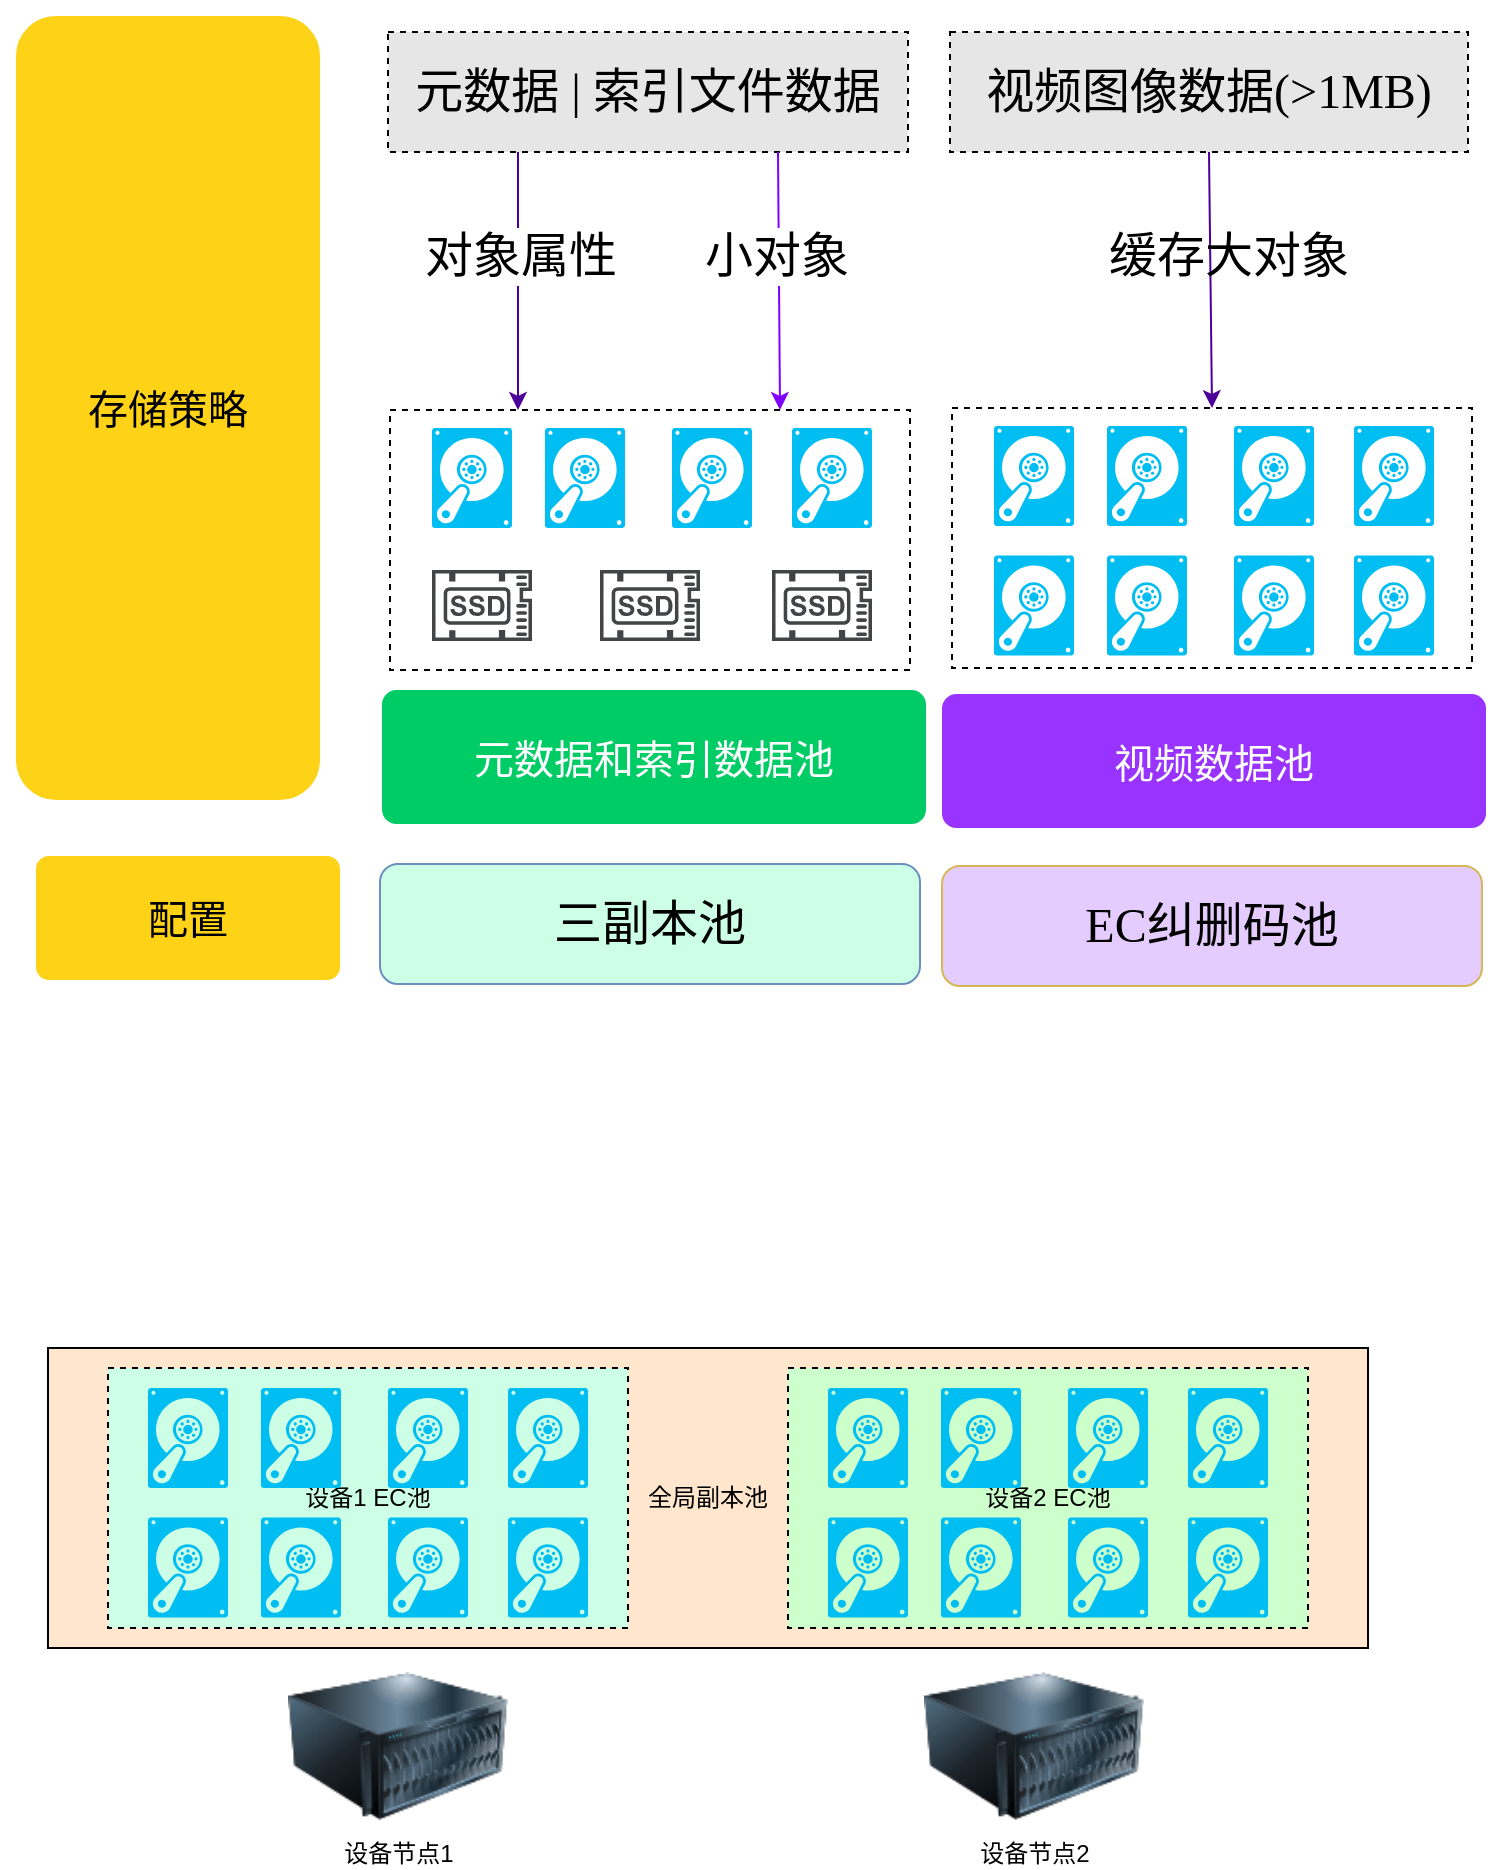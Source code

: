 <mxfile version="16.6.1" type="github">
  <diagram name="Page-1" id="12e1b939-464a-85fe-373e-61e167be1490">
    <mxGraphModel dx="1221" dy="616" grid="1" gridSize="10" guides="1" tooltips="1" connect="1" arrows="1" fold="1" page="1" pageScale="1.5" pageWidth="1169" pageHeight="826" background="none" math="0" shadow="0">
      <root>
        <mxCell id="0" />
        <mxCell id="1" parent="0" />
        <mxCell id="upi890UawkTOX7c28CoJ-33" value="全局副本池" style="rounded=0;whiteSpace=wrap;html=1;fillColor=#FFE6CC;" parent="1" vertex="1">
          <mxGeometry x="310" y="1700" width="660" height="150" as="geometry" />
        </mxCell>
        <mxCell id="upi890UawkTOX7c28CoJ-28" value="&lt;span&gt;设备2 EC池&lt;/span&gt;" style="rounded=0;whiteSpace=wrap;html=1;dashed=1;fillColor=#CCFFCC;" parent="1" vertex="1">
          <mxGeometry x="680" y="1710" width="260" height="130" as="geometry" />
        </mxCell>
        <mxCell id="VNs2b5MQoNy6hIIXQ_d6-4" value="" style="rounded=0;whiteSpace=wrap;html=1;dashed=1;" parent="1" vertex="1">
          <mxGeometry x="481" y="1231" width="260" height="130" as="geometry" />
        </mxCell>
        <mxCell id="VNs2b5MQoNy6hIIXQ_d6-1" value="存储策略" style="whiteSpace=wrap;html=1;rounded=1;shadow=0;strokeWidth=8;fontSize=20;align=center;fillColor=#FED217;strokeColor=#FFFFFF;" parent="1" vertex="1">
          <mxGeometry x="290" y="1030" width="160" height="400" as="geometry" />
        </mxCell>
        <mxCell id="VNs2b5MQoNy6hIIXQ_d6-2" value="&lt;font face=&quot;Times New Roman&quot; style=&quot;font-size: 24px&quot;&gt;三副本池&lt;/font&gt;" style="rounded=1;whiteSpace=wrap;html=1;fillColor=#CCFFE6;strokeColor=#6c8ebf;" parent="1" vertex="1">
          <mxGeometry x="476" y="1458" width="270" height="60" as="geometry" />
        </mxCell>
        <mxCell id="VNs2b5MQoNy6hIIXQ_d6-3" value="" style="verticalLabelPosition=bottom;html=1;verticalAlign=top;align=center;strokeColor=none;fillColor=#00BEF2;shape=mxgraph.azure.vhd;pointerEvents=1;" parent="1" vertex="1">
          <mxGeometry x="502" y="1240" width="40" height="50" as="geometry" />
        </mxCell>
        <mxCell id="VNs2b5MQoNy6hIIXQ_d6-5" value="" style="verticalLabelPosition=bottom;html=1;verticalAlign=top;align=center;strokeColor=none;fillColor=#00BEF2;shape=mxgraph.azure.vhd;pointerEvents=1;" parent="1" vertex="1">
          <mxGeometry x="558.5" y="1240" width="40" height="50" as="geometry" />
        </mxCell>
        <mxCell id="VNs2b5MQoNy6hIIXQ_d6-6" value="" style="verticalLabelPosition=bottom;html=1;verticalAlign=top;align=center;strokeColor=none;fillColor=#00BEF2;shape=mxgraph.azure.vhd;pointerEvents=1;" parent="1" vertex="1">
          <mxGeometry x="622" y="1240" width="40" height="50" as="geometry" />
        </mxCell>
        <mxCell id="VNs2b5MQoNy6hIIXQ_d6-7" value="" style="verticalLabelPosition=bottom;html=1;verticalAlign=top;align=center;strokeColor=none;fillColor=#00BEF2;shape=mxgraph.azure.vhd;pointerEvents=1;" parent="1" vertex="1">
          <mxGeometry x="682" y="1240" width="40" height="50" as="geometry" />
        </mxCell>
        <mxCell id="VNs2b5MQoNy6hIIXQ_d6-13" value="" style="sketch=0;pointerEvents=1;shadow=0;dashed=0;html=1;strokeColor=none;fillColor=#434445;aspect=fixed;labelPosition=center;verticalLabelPosition=bottom;verticalAlign=top;align=center;outlineConnect=0;shape=mxgraph.vvd.ssd;" parent="1" vertex="1">
          <mxGeometry x="502" y="1311" width="50" height="35.5" as="geometry" />
        </mxCell>
        <mxCell id="VNs2b5MQoNy6hIIXQ_d6-14" value="" style="sketch=0;pointerEvents=1;shadow=0;dashed=0;html=1;strokeColor=none;fillColor=#434445;aspect=fixed;labelPosition=center;verticalLabelPosition=bottom;verticalAlign=top;align=center;outlineConnect=0;shape=mxgraph.vvd.ssd;" parent="1" vertex="1">
          <mxGeometry x="586" y="1311" width="50" height="35.5" as="geometry" />
        </mxCell>
        <mxCell id="VNs2b5MQoNy6hIIXQ_d6-15" value="" style="sketch=0;pointerEvents=1;shadow=0;dashed=0;html=1;strokeColor=none;fillColor=#434445;aspect=fixed;labelPosition=center;verticalLabelPosition=bottom;verticalAlign=top;align=center;outlineConnect=0;shape=mxgraph.vvd.ssd;" parent="1" vertex="1">
          <mxGeometry x="672" y="1311" width="50" height="35.5" as="geometry" />
        </mxCell>
        <mxCell id="VNs2b5MQoNy6hIIXQ_d6-18" value="&lt;font color=&quot;#ffffff&quot;&gt;元数据和索引数据池&lt;/font&gt;" style="whiteSpace=wrap;html=1;rounded=1;shadow=0;strokeWidth=8;fontSize=20;align=center;fillColor=#00CC66;strokeColor=#FFFFFF;rotation=0;direction=west;" parent="1" vertex="1">
          <mxGeometry x="473" y="1367" width="280" height="75" as="geometry" />
        </mxCell>
        <mxCell id="VNs2b5MQoNy6hIIXQ_d6-19" value="配置" style="whiteSpace=wrap;html=1;rounded=1;shadow=0;strokeWidth=8;fontSize=20;align=center;fillColor=#FED217;strokeColor=#FFFFFF;" parent="1" vertex="1">
          <mxGeometry x="300" y="1450" width="160" height="70" as="geometry" />
        </mxCell>
        <mxCell id="VNs2b5MQoNy6hIIXQ_d6-20" value="&lt;font face=&quot;Times New Roman&quot;&gt;&lt;span style=&quot;font-size: 24px&quot;&gt;EC纠删码池&lt;/span&gt;&lt;/font&gt;" style="rounded=1;whiteSpace=wrap;html=1;fillColor=#E5CCFF;strokeColor=#d6b656;" parent="1" vertex="1">
          <mxGeometry x="757" y="1459" width="270" height="60" as="geometry" />
        </mxCell>
        <mxCell id="VNs2b5MQoNy6hIIXQ_d6-29" value="" style="rounded=0;whiteSpace=wrap;html=1;dashed=1;" parent="1" vertex="1">
          <mxGeometry x="762" y="1230" width="260" height="130" as="geometry" />
        </mxCell>
        <mxCell id="VNs2b5MQoNy6hIIXQ_d6-30" value="" style="verticalLabelPosition=bottom;html=1;verticalAlign=top;align=center;strokeColor=none;fillColor=#00BEF2;shape=mxgraph.azure.vhd;pointerEvents=1;" parent="1" vertex="1">
          <mxGeometry x="783" y="1239" width="40" height="50" as="geometry" />
        </mxCell>
        <mxCell id="VNs2b5MQoNy6hIIXQ_d6-31" value="" style="verticalLabelPosition=bottom;html=1;verticalAlign=top;align=center;strokeColor=none;fillColor=#00BEF2;shape=mxgraph.azure.vhd;pointerEvents=1;" parent="1" vertex="1">
          <mxGeometry x="839.5" y="1239" width="40" height="50" as="geometry" />
        </mxCell>
        <mxCell id="VNs2b5MQoNy6hIIXQ_d6-32" value="" style="verticalLabelPosition=bottom;html=1;verticalAlign=top;align=center;strokeColor=none;fillColor=#00BEF2;shape=mxgraph.azure.vhd;pointerEvents=1;" parent="1" vertex="1">
          <mxGeometry x="903" y="1239" width="40" height="50" as="geometry" />
        </mxCell>
        <mxCell id="VNs2b5MQoNy6hIIXQ_d6-33" value="" style="verticalLabelPosition=bottom;html=1;verticalAlign=top;align=center;strokeColor=none;fillColor=#00BEF2;shape=mxgraph.azure.vhd;pointerEvents=1;" parent="1" vertex="1">
          <mxGeometry x="963" y="1239" width="40" height="50" as="geometry" />
        </mxCell>
        <mxCell id="VNs2b5MQoNy6hIIXQ_d6-37" value="" style="verticalLabelPosition=bottom;html=1;verticalAlign=top;align=center;strokeColor=none;fillColor=#00BEF2;shape=mxgraph.azure.vhd;pointerEvents=1;" parent="1" vertex="1">
          <mxGeometry x="783" y="1303.75" width="40" height="50" as="geometry" />
        </mxCell>
        <mxCell id="VNs2b5MQoNy6hIIXQ_d6-38" value="" style="verticalLabelPosition=bottom;html=1;verticalAlign=top;align=center;strokeColor=none;fillColor=#00BEF2;shape=mxgraph.azure.vhd;pointerEvents=1;" parent="1" vertex="1">
          <mxGeometry x="839.5" y="1303.75" width="40" height="50" as="geometry" />
        </mxCell>
        <mxCell id="VNs2b5MQoNy6hIIXQ_d6-39" value="" style="verticalLabelPosition=bottom;html=1;verticalAlign=top;align=center;strokeColor=none;fillColor=#00BEF2;shape=mxgraph.azure.vhd;pointerEvents=1;" parent="1" vertex="1">
          <mxGeometry x="903" y="1303.75" width="40" height="50" as="geometry" />
        </mxCell>
        <mxCell id="VNs2b5MQoNy6hIIXQ_d6-40" value="" style="verticalLabelPosition=bottom;html=1;verticalAlign=top;align=center;strokeColor=none;fillColor=#00BEF2;shape=mxgraph.azure.vhd;pointerEvents=1;" parent="1" vertex="1">
          <mxGeometry x="963" y="1303.75" width="40" height="50" as="geometry" />
        </mxCell>
        <mxCell id="VNs2b5MQoNy6hIIXQ_d6-41" value="&lt;font color=&quot;#ffffff&quot;&gt;视频数据池&lt;/font&gt;" style="whiteSpace=wrap;html=1;rounded=1;shadow=0;strokeWidth=8;fontSize=20;align=center;fillColor=#9933FF;strokeColor=#FFFFFF;rotation=0;direction=west;" parent="1" vertex="1">
          <mxGeometry x="753" y="1369" width="280" height="75" as="geometry" />
        </mxCell>
        <mxCell id="VNs2b5MQoNy6hIIXQ_d6-42" value="&lt;font color=&quot;#000000&quot;&gt;元数据 |&amp;nbsp;索引文件数据&lt;/font&gt;" style="rounded=0;whiteSpace=wrap;html=1;dashed=1;fontFamily=Times New Roman;fontSize=24;fontColor=#FFFFFF;fillColor=#E6E6E6;" parent="1" vertex="1">
          <mxGeometry x="480" y="1042" width="260" height="60" as="geometry" />
        </mxCell>
        <mxCell id="VNs2b5MQoNy6hIIXQ_d6-43" value="&lt;font color=&quot;#000000&quot;&gt;视频图像数据(&amp;gt;1MB)&lt;/font&gt;" style="rounded=0;whiteSpace=wrap;html=1;dashed=1;fontFamily=Times New Roman;fontSize=24;fontColor=#FFFFFF;fillColor=#E6E6E6;" parent="1" vertex="1">
          <mxGeometry x="761" y="1042" width="259" height="60" as="geometry" />
        </mxCell>
        <mxCell id="VNs2b5MQoNy6hIIXQ_d6-44" value="" style="endArrow=classic;html=1;rounded=0;fontFamily=Times New Roman;fontSize=24;fontColor=#000000;entryX=0.25;entryY=0;entryDx=0;entryDy=0;strokeColor=#4C0099;" parent="1" edge="1">
          <mxGeometry width="50" height="50" relative="1" as="geometry">
            <mxPoint x="545" y="1102" as="sourcePoint" />
            <mxPoint x="545" y="1231" as="targetPoint" />
          </mxGeometry>
        </mxCell>
        <mxCell id="VNs2b5MQoNy6hIIXQ_d6-45" value="对象属性" style="edgeLabel;html=1;align=center;verticalAlign=middle;resizable=0;points=[];fontSize=24;fontFamily=Times New Roman;fontColor=#000000;" parent="VNs2b5MQoNy6hIIXQ_d6-44" vertex="1" connectable="0">
          <mxGeometry x="-0.553" y="2" relative="1" as="geometry">
            <mxPoint x="-1" y="23" as="offset" />
          </mxGeometry>
        </mxCell>
        <mxCell id="VNs2b5MQoNy6hIIXQ_d6-46" value="" style="endArrow=classic;html=1;rounded=0;fontFamily=Times New Roman;fontSize=24;fontColor=#000000;exitX=0.75;exitY=1;exitDx=0;exitDy=0;entryX=0.75;entryY=0;entryDx=0;entryDy=0;strokeColor=#7F00FF;" parent="1" source="VNs2b5MQoNy6hIIXQ_d6-42" target="VNs2b5MQoNy6hIIXQ_d6-4" edge="1">
          <mxGeometry width="50" height="50" relative="1" as="geometry">
            <mxPoint x="450" y="1740" as="sourcePoint" />
            <mxPoint x="500" y="1690" as="targetPoint" />
          </mxGeometry>
        </mxCell>
        <mxCell id="VNs2b5MQoNy6hIIXQ_d6-47" value="小对象" style="edgeLabel;html=1;align=center;verticalAlign=middle;resizable=0;points=[];fontSize=24;fontFamily=Times New Roman;fontColor=#000000;" parent="VNs2b5MQoNy6hIIXQ_d6-46" vertex="1" connectable="0">
          <mxGeometry x="-0.337" y="-2" relative="1" as="geometry">
            <mxPoint y="9" as="offset" />
          </mxGeometry>
        </mxCell>
        <mxCell id="VNs2b5MQoNy6hIIXQ_d6-48" value="" style="endArrow=classic;html=1;rounded=0;fontFamily=Times New Roman;fontSize=24;fontColor=#000000;strokeColor=#4C0099;exitX=0.5;exitY=1;exitDx=0;exitDy=0;entryX=0.5;entryY=0;entryDx=0;entryDy=0;" parent="1" source="VNs2b5MQoNy6hIIXQ_d6-43" target="VNs2b5MQoNy6hIIXQ_d6-29" edge="1">
          <mxGeometry width="50" height="50" relative="1" as="geometry">
            <mxPoint x="1100" y="1270" as="sourcePoint" />
            <mxPoint x="1150" y="1220" as="targetPoint" />
          </mxGeometry>
        </mxCell>
        <mxCell id="VNs2b5MQoNy6hIIXQ_d6-49" value="缓存大对象" style="text;html=1;align=center;verticalAlign=middle;resizable=0;points=[];autosize=1;strokeColor=none;fillColor=none;fontSize=24;fontFamily=Times New Roman;fontColor=#000000;" parent="1" vertex="1">
          <mxGeometry x="830" y="1139" width="140" height="30" as="geometry" />
        </mxCell>
        <mxCell id="upi890UawkTOX7c28CoJ-10" value="设备1 EC池" style="rounded=0;whiteSpace=wrap;html=1;dashed=1;fillColor=#CCFFE6;" parent="1" vertex="1">
          <mxGeometry x="340" y="1710" width="260" height="130" as="geometry" />
        </mxCell>
        <mxCell id="upi890UawkTOX7c28CoJ-11" value="" style="verticalLabelPosition=bottom;html=1;verticalAlign=top;align=center;strokeColor=none;fillColor=#00BEF2;shape=mxgraph.azure.vhd;pointerEvents=1;" parent="1" vertex="1">
          <mxGeometry x="360" y="1720" width="40" height="50" as="geometry" />
        </mxCell>
        <mxCell id="upi890UawkTOX7c28CoJ-12" value="" style="verticalLabelPosition=bottom;html=1;verticalAlign=top;align=center;strokeColor=none;fillColor=#00BEF2;shape=mxgraph.azure.vhd;pointerEvents=1;" parent="1" vertex="1">
          <mxGeometry x="416.5" y="1720" width="40" height="50" as="geometry" />
        </mxCell>
        <mxCell id="upi890UawkTOX7c28CoJ-13" value="" style="verticalLabelPosition=bottom;html=1;verticalAlign=top;align=center;strokeColor=none;fillColor=#00BEF2;shape=mxgraph.azure.vhd;pointerEvents=1;" parent="1" vertex="1">
          <mxGeometry x="480" y="1720" width="40" height="50" as="geometry" />
        </mxCell>
        <mxCell id="upi890UawkTOX7c28CoJ-14" value="" style="verticalLabelPosition=bottom;html=1;verticalAlign=top;align=center;strokeColor=none;fillColor=#00BEF2;shape=mxgraph.azure.vhd;pointerEvents=1;" parent="1" vertex="1">
          <mxGeometry x="540" y="1720" width="40" height="50" as="geometry" />
        </mxCell>
        <mxCell id="upi890UawkTOX7c28CoJ-15" value="" style="verticalLabelPosition=bottom;html=1;verticalAlign=top;align=center;strokeColor=none;fillColor=#00BEF2;shape=mxgraph.azure.vhd;pointerEvents=1;" parent="1" vertex="1">
          <mxGeometry x="360" y="1784.75" width="40" height="50" as="geometry" />
        </mxCell>
        <mxCell id="upi890UawkTOX7c28CoJ-16" value="" style="verticalLabelPosition=bottom;html=1;verticalAlign=top;align=center;strokeColor=none;fillColor=#00BEF2;shape=mxgraph.azure.vhd;pointerEvents=1;" parent="1" vertex="1">
          <mxGeometry x="416.5" y="1784.75" width="40" height="50" as="geometry" />
        </mxCell>
        <mxCell id="upi890UawkTOX7c28CoJ-17" value="" style="verticalLabelPosition=bottom;html=1;verticalAlign=top;align=center;strokeColor=none;fillColor=#00BEF2;shape=mxgraph.azure.vhd;pointerEvents=1;" parent="1" vertex="1">
          <mxGeometry x="480" y="1784.75" width="40" height="50" as="geometry" />
        </mxCell>
        <mxCell id="upi890UawkTOX7c28CoJ-18" value="" style="verticalLabelPosition=bottom;html=1;verticalAlign=top;align=center;strokeColor=none;fillColor=#00BEF2;shape=mxgraph.azure.vhd;pointerEvents=1;" parent="1" vertex="1">
          <mxGeometry x="540" y="1784.75" width="40" height="50" as="geometry" />
        </mxCell>
        <mxCell id="upi890UawkTOX7c28CoJ-20" value="" style="verticalLabelPosition=bottom;html=1;verticalAlign=top;align=center;strokeColor=none;fillColor=#00BEF2;shape=mxgraph.azure.vhd;pointerEvents=1;" parent="1" vertex="1">
          <mxGeometry x="700" y="1720" width="40" height="50" as="geometry" />
        </mxCell>
        <mxCell id="upi890UawkTOX7c28CoJ-21" value="" style="verticalLabelPosition=bottom;html=1;verticalAlign=top;align=center;strokeColor=none;fillColor=#00BEF2;shape=mxgraph.azure.vhd;pointerEvents=1;" parent="1" vertex="1">
          <mxGeometry x="756.5" y="1720" width="40" height="50" as="geometry" />
        </mxCell>
        <mxCell id="upi890UawkTOX7c28CoJ-22" value="" style="verticalLabelPosition=bottom;html=1;verticalAlign=top;align=center;strokeColor=none;fillColor=#00BEF2;shape=mxgraph.azure.vhd;pointerEvents=1;" parent="1" vertex="1">
          <mxGeometry x="820" y="1720" width="40" height="50" as="geometry" />
        </mxCell>
        <mxCell id="upi890UawkTOX7c28CoJ-23" value="" style="verticalLabelPosition=bottom;html=1;verticalAlign=top;align=center;strokeColor=none;fillColor=#00BEF2;shape=mxgraph.azure.vhd;pointerEvents=1;" parent="1" vertex="1">
          <mxGeometry x="880" y="1720" width="40" height="50" as="geometry" />
        </mxCell>
        <mxCell id="upi890UawkTOX7c28CoJ-24" value="" style="verticalLabelPosition=bottom;html=1;verticalAlign=top;align=center;strokeColor=none;fillColor=#00BEF2;shape=mxgraph.azure.vhd;pointerEvents=1;" parent="1" vertex="1">
          <mxGeometry x="700" y="1784.75" width="40" height="50" as="geometry" />
        </mxCell>
        <mxCell id="upi890UawkTOX7c28CoJ-25" value="" style="verticalLabelPosition=bottom;html=1;verticalAlign=top;align=center;strokeColor=none;fillColor=#00BEF2;shape=mxgraph.azure.vhd;pointerEvents=1;" parent="1" vertex="1">
          <mxGeometry x="756.5" y="1784.75" width="40" height="50" as="geometry" />
        </mxCell>
        <mxCell id="upi890UawkTOX7c28CoJ-26" value="" style="verticalLabelPosition=bottom;html=1;verticalAlign=top;align=center;strokeColor=none;fillColor=#00BEF2;shape=mxgraph.azure.vhd;pointerEvents=1;" parent="1" vertex="1">
          <mxGeometry x="820" y="1784.75" width="40" height="50" as="geometry" />
        </mxCell>
        <mxCell id="upi890UawkTOX7c28CoJ-27" value="" style="verticalLabelPosition=bottom;html=1;verticalAlign=top;align=center;strokeColor=none;fillColor=#00BEF2;shape=mxgraph.azure.vhd;pointerEvents=1;" parent="1" vertex="1">
          <mxGeometry x="880" y="1784.75" width="40" height="50" as="geometry" />
        </mxCell>
        <mxCell id="upi890UawkTOX7c28CoJ-31" value="设备节点1" style="image;html=1;image=img/lib/clip_art/computers/Server_128x128.png" parent="1" vertex="1">
          <mxGeometry x="430" y="1859" width="110" height="80" as="geometry" />
        </mxCell>
        <mxCell id="upi890UawkTOX7c28CoJ-32" value="设备节点2" style="image;html=1;image=img/lib/clip_art/computers/Server_128x128.png" parent="1" vertex="1">
          <mxGeometry x="748" y="1859" width="110" height="80" as="geometry" />
        </mxCell>
      </root>
    </mxGraphModel>
  </diagram>
</mxfile>
